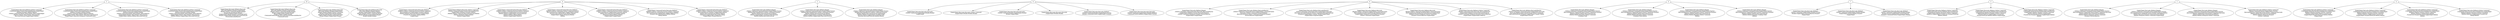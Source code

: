 digraph Dendrogram {
	5 -> "SupplyDepot,Barracks,Refinery,Orbital Command
,CommandCenter,Factory,BarracksReactor,SupplyDepot
,Refinery,Starport,Hellion,Hellion
,Orbital Command,Widow Mine,Widow Mine,SupplyDepot
,Medivac,Widow Mine,Widow Mine,Armory
,BarracksTechLab,SupplyDepot,Hellion"
	5 -> "SupplyDepot,Barracks,Refinery,Orbital Command
,CommandCenter,Factory,BarracksReactor,SupplyDepot
,Refinery,Starport,Hellion,Hellion
,Orbital Command,Hellion,Hellion,Medivac
,SupplyDepot,Widow Mine,Widow Mine,BarracksTechLab
,SupplyDepot,Liberator,Stimpack,CommandCenter
"
	5 -> "SupplyDepot,Barracks,Refinery,Orbital Command
,CommandCenter,Factory,BarracksReactor,SupplyDepot
,Refinery,Starport,Hellion,Hellion
,Orbital Command,Widow Mine,Widow Mine,Medivac
,SupplyDepot,Widow Mine,Widow Mine,Armory
,SupplyDepot,Hellion,Hellion,BarracksTechLab
"
	10 -> "SupplyDepot,Barracks,Refinery,Barracks
,Barracks,Refinery,Reaper,SupplyDepot
,Reaper,Orbital Command,Reaper,Reaper
,Reaper,Reaper,Reaper,Reaper
,SupplyDepot,Reaper,Reaper,CommandCenter
,Reaper,SupplyDepot,Reaper,BarracksTechLab
,Factory,BarracksReactor"
	10 -> "SupplyDepot,Barracks,Refinery,Barracks
,Barracks,Refinery,Reaper,SupplyDepot
,Reaper,Orbital Command,Reaper,Reaper
,Reaper,SupplyDepot,Reaper,Reaper
,Reaper,Reaper,Reaper,Reaper
,CommandCenter,Reaper,BarracksTechLab,BarracksReactor
,CommandCenter"
	9 -> "SupplyDepot,CommandCenter,Barracks,Refinery
,Refinery,Orbital Command,Factory,Orbital Command
,BarracksReactor,SupplyDepot,Starport,Hellion
,Hellion,Refinery,BarracksTechLab,SupplyDepot
,FusionCore,Starport,Viking,Hellion
,SupplyDepot"
	10 -> "SupplyDepot,Barracks,Refinery,Barracks
,Barracks,Refinery,Reaper,SupplyDepot
,Reaper,Reaper,Reaper,Orbital Command
,Reaper,SupplyDepot,Reaper,Reaper
,Reaper,Reaper,Reaper,CommandCenter
,Reaper,Reaper,SupplyDepot,Reaper
"
	2 -> "SupplyDepot,Barracks,Refinery,Reaper
,Orbital Command,CommandCenter,SupplyDepot,Factory
,Refinery,BarracksReactor,Orbital Command,Starport
,Hellion,Hellion,BarracksTechLab,Hellion
,Hellion,SupplyDepot,Cloaking Field,Banshee
,Hellion,Hellion,BarracksTechLab"
	6 -> "SupplyDepot,Barracks,Barracks,Barracks
,Orbital Command,SupplyDepot,Bunker,Bunker
,SupplyDepot"
	6 -> "SupplyDepot,Barracks,Barracks,Orbital Command
,SupplyDepot,Bunker,Bunker,Bunker
"
	6 -> "SupplyDepot,Barracks,Barracks,Barracks
,Orbital Command,Bunker,SupplyDepot,Bunker
,Bunker,SupplyDepot"
	8 -> "SupplyDepot,Barracks,Refinery,Reaper
,Orbital Command,CommandCenter,Barracks,BarracksReactor
,SupplyDepot,Refinery,Factory,BarracksTechLab
,Orbital Command,Stimpack,Starport,FactoryReactor
,SupplyDepot,SupplyDepot"
	10 -> "SupplyDepot,Barracks,Refinery,Barracks
,Barracks,Refinery,Reaper,Reaper
,Reaper,SupplyDepot,Reaper,Reaper
,Reaper,Reaper,Orbital Command,Reaper
,Reaper,Reaper,SupplyDepot,Reaper
,Reaper,Reaper,Reaper"
	0 -> "SupplyDepot,Barracks,Refinery,Reaper
,Orbital Command,CommandCenter,SupplyDepot,Factory
,BarracksReactor,CommandCenter,Orbital Command,Starport
,Refinery,Hellion,Hellion,BarracksTechLab
,Hellion,Hellion,Banshee,Orbital Command
,Cloaking Field"
	7 -> "SupplyDepot,Barracks,Barracks,Refinery
,Orbital Command,SupplyDepot,Bunker,Factory
,Bunker,SupplyDepot,FactoryReactor,Starport
,SupplyDepot"
	6 -> "SupplyDepot,Barracks,Barracks,Barracks
,SupplyDepot,Bunker,Bunker"
	7 -> "SupplyDepot,Barracks,Barracks,Refinery
,Orbital Command,SupplyDepot,Bunker,Bunker
,SupplyDepot,Factory,Hellion,Starport
,SupplyDepot"
	8 -> "SupplyDepot,Barracks,Refinery,BarracksReactor
,Orbital Command,CommandCenter,SupplyDepot,CommandCenter
,Barracks,Orbital Command,Factory,Refinery
,BarracksTechLab,Orbital Command,Stimpack,Starport
,FactoryReactor,SupplyDepot"
	8 -> "SupplyDepot,Barracks,Refinery,BarracksReactor
,Orbital Command,CommandCenter,SupplyDepot,Barracks
,Barracks,BarracksTechLab,Orbital Command,BarracksTechLab
,Stimpack,SupplyDepot,Combat Shield,SupplyDepot
,SupplyDepot,EngineeringBay"
	0 -> "SupplyDepot,Barracks,Refinery,Reaper
,Orbital Command,CommandCenter,SupplyDepot,Factory
,BarracksReactor,CommandCenter,Orbital Command,Starport
,Refinery,Hellion,Hellion,BarracksTechLab
,Hellion,Hellion,Banshee,Orbital Command
,Cloaking Field,Hellion"
	3 -> "SupplyDepot,Barracks,Refinery,Orbital Command
,CommandCenter,Factory,Refinery,BarracksReactor
,SupplyDepot,Hellion,Starport,Orbital Command
,Medivac,SupplyDepot,FusionCore,StarportTechLab
,Hellion,Hellion"
	3 -> "SupplyDepot,Barracks,Refinery,Orbital Command
,CommandCenter,Factory,Refinery,BarracksReactor
,SupplyDepot,Hellion,Starport,Orbital Command
,Hellion,Medivac,SupplyDepot,FusionCore
,StarportTechLab,Hellion,Hellion,SupplyDepot
"
	9 -> "SupplyDepot,Refinery,Barracks,Orbital Command
,Reaper,CommandCenter,Factory,BarracksReactor
,SupplyDepot,Refinery,Starport,Hellion
,Hellion,Orbital Command,BarracksTechLab,Hellion
,Hellion,Stimpack,Viking,Hellion
,Hellion,SupplyDepot"
	1 -> "SupplyDepot,Barracks,Refinery,Reaper
,Orbital Command,CommandCenter,SupplyDepot,Factory
,BarracksReactor,CommandCenter,Orbital Command,Barracks
,Hellion,Hellion,BarracksTechLab,Refinery
,Hellion,Hellion,Stimpack,Orbital Command
,Starport,FactoryReactor"
	7 -> "SupplyDepot,Barracks,Barracks,Refinery
,Orbital Command,SupplyDepot,Bunker,Bunker
,Bunker,Factory,SupplyDepot,FactoryReactor
,Starport,CommandCenter,SupplyDepot,Hellion
"
	8 -> "SupplyDepot,Barracks,Refinery,Barracks
,Reaper,Orbital Command,SupplyDepot,CommandCenter
,BarracksReactor,BarracksTechLab,Refinery,Factory
,SupplyDepot,Stimpack,FactoryReactor,Starport
,Orbital Command,SupplyDepot"
	8 -> "SupplyDepot,Barracks,Refinery,Barracks
,Reaper,Orbital Command,SupplyDepot,CommandCenter
,BarracksReactor,Bunker,BarracksTechLab,SupplyDepot
,Refinery,Factory,Stimpack,Orbital Command
,Starport,FactoryReactor,SupplyDepot"
	6 -> "SupplyDepot,Barracks,Barracks,Refinery
,Orbital Command,Bunker,SupplyDepot,Factory
,Bunker,CommandCenter,SupplyDepot,Starport
"
	1 -> "SupplyDepot,Barracks,Refinery,Reaper
,Orbital Command,CommandCenter,SupplyDepot,Factory
,BarracksReactor,CommandCenter,Orbital Command,Hellion
,Hellion,BarracksTechLab,CommandCenter,Hellion
,Hellion,Stimpack,Orbital Command,SupplyDepot
"
	9 -> "SupplyDepot,CommandCenter,Barracks,Refinery
,Refinery,Orbital Command,Factory,Orbital Command
,BarracksReactor,SupplyDepot,Factory,Starport
,Hellion,Hellion,SupplyDepot,FactoryTechLab
,Hellion,Hellion,Viking,Hellion
,Hellion,SupplyDepot,Medivac"
	9 -> "SupplyDepot,CommandCenter,Barracks,Refinery
,Refinery,Orbital Command,Orbital Command,Factory
,BarracksReactor,SupplyDepot,SupplyDepot,Hellion
,Starport,BarracksTechLab,Hellion,Hellion
,SupplyDepot,Viking,Stimpack,Hellion
,Hellion"
	5 -> "SupplyDepot,Barracks,Refinery,Orbital Command
,CommandCenter,Factory,BarracksReactor,SupplyDepot
,Refinery,Starport,Hellion,Hellion
,Orbital Command,Widow Mine,Widow Mine,Medivac
,SupplyDepot,Widow Mine,Widow Mine,Armory
,Hellion,Hellion,SupplyDepot,BarracksTechLab
"
	2 -> "SupplyDepot,Barracks,Refinery,Reaper
,Orbital Command,CommandCenter,SupplyDepot,Factory
,Refinery,BarracksReactor,Orbital Command,Starport
,Hellion,Hellion,BarracksTechLab,Hellion
,Hellion,SupplyDepot,Cloaking Field,Banshee
,Hellion,Hellion,SupplyDepot,BarracksTechLab
"
	8 -> "SupplyDepot,Barracks,Refinery,Orbital Command
,Reaper,CommandCenter,Barracks,BarracksReactor
,SupplyDepot,Refinery,Factory,BarracksTechLab
,Orbital Command,Stimpack,Starport,FactoryReactor
,SupplyDepot,SupplyDepot,Medivac"
	9 -> "SupplyDepot,CommandCenter,Barracks,Refinery
,Refinery,Orbital Command,Factory,Orbital Command
,BarracksReactor,SupplyDepot,Starport,Hellion
,Hellion,BarracksTechLab,Hellion,Hellion
,Stimpack,Viking,Hellion,Hellion
,SupplyDepot,SupplyDepot"
	1 -> "SupplyDepot,Barracks,Refinery,Reaper
,Orbital Command,CommandCenter,SupplyDepot,Factory
,BarracksReactor,CommandCenter,Orbital Command,Barracks
,Hellion,Hellion,BarracksTechLab,Refinery
,Hellion,Hellion,Stimpack,Orbital Command
"
	2 -> "SupplyDepot,Barracks,Refinery,Reaper
,Orbital Command,CommandCenter,SupplyDepot,Factory
,Refinery,BarracksReactor,Orbital Command,Starport
,Hellion,Hellion,BarracksTechLab,SupplyDepot
,Hellion,Hellion,SupplyDepot,Cloaking Field
,Banshee,BarracksTechLab,Hellion,Hellion
"
	4 -> "SupplyDepot,Barracks,Refinery,Orbital Command
,CommandCenter,Factory,BarracksReactor,SupplyDepot
,Refinery,Hellion,Starport,Orbital Command
,Hellion,SupplyDepot,Medivac,FusionCore
,SupplyDepot,StarportTechLab,Hellion,Hellion
,SupplyDepot"
	4 -> "SupplyDepot,Barracks,Refinery,Orbital Command
,CommandCenter,Factory,BarracksReactor,SupplyDepot
,Refinery,Hellion,Starport,Orbital Command
,Hellion,Medivac,SupplyDepot,FusionCore
,SupplyDepot,StarportTechLab,Hellion,Hellion
"
	8 -> "SupplyDepot,Barracks,Refinery,BarracksReactor
,Orbital Command,CommandCenter,SupplyDepot,Barracks
,Barracks,Refinery,BarracksTechLab,Orbital Command
,BarracksTechLab,Stimpack,SupplyDepot,Combat Shield
,SupplyDepot,Factory"
	4 -> "SupplyDepot,Barracks,Refinery,Orbital Command
,CommandCenter,Factory,BarracksReactor,SupplyDepot
,Refinery,Hellion,Starport,Orbital Command
,Hellion,Medivac,SupplyDepot,Hellion
,FusionCore,StarportTechLab,SupplyDepot,Hellion
,Hellion"
	0 -> "SupplyDepot,Barracks,Refinery,Reaper
,Orbital Command,CommandCenter,SupplyDepot,Factory
,BarracksReactor,CommandCenter,Orbital Command,Starport
,Refinery,Hellion,Hellion,BarracksTechLab
,Hellion,Hellion,Banshee,Orbital Command
,Hellion"
	0 -> "SupplyDepot,Barracks,Refinery,Reaper
,Orbital Command,CommandCenter,SupplyDepot,Factory
,BarracksReactor,CommandCenter,Orbital Command,Starport
,Refinery,Hellion,Hellion,BarracksTechLab
,Hellion,Hellion,Banshee,Cloaking Field
,Hellion"
	1 -> "SupplyDepot,Barracks,Refinery,Orbital Command
,Reaper,CommandCenter,SupplyDepot,Factory
,BarracksReactor,CommandCenter,Orbital Command,Barracks
,Hellion,Hellion,BarracksTechLab,Refinery
,Hellion,Hellion,Stimpack,Starport
,Orbital Command"
	4 -> "SupplyDepot,Barracks,Refinery,Orbital Command
,CommandCenter,Factory,BarracksReactor,SupplyDepot
,Refinery,Hellion,Starport,Orbital Command
,Hellion,Medivac,SupplyDepot,FusionCore
,Viking,Hellion"
	9 -> "SupplyDepot,CommandCenter,Barracks,Refinery
,Refinery,Orbital Command,Factory,Orbital Command
,BarracksReactor,SupplyDepot,SupplyDepot,Hellion
,Starport,BarracksReactor,Hellion,Hellion
,Viking,Hellion"
	6 -> "SupplyDepot,Barracks,Barracks,Barracks
,Orbital Command,SupplyDepot,Bunker,Refinery
,CommandCenter,Refinery,SupplyDepot,Factory
"
	9 -> "SupplyDepot,CommandCenter,Barracks,Refinery
,Refinery,Orbital Command,Factory,Orbital Command
,BarracksReactor,Starport,SupplyDepot,Hellion
,Hellion,BarracksTechLab,Hellion,Hellion
,Stimpack,SupplyDepot,Marauder,Viking
,SupplyDepot,StarportReactor"
	3 -> "SupplyDepot,Barracks,Refinery,Orbital Command
,CommandCenter,Factory,Refinery,BarracksReactor
,SupplyDepot,Hellion,Starport,Orbital Command
,Hellion,Medivac,Hellion,SupplyDepot
,FusionCore,StarportTechLab,SupplyDepot,Hellion
,Hellion"
}
